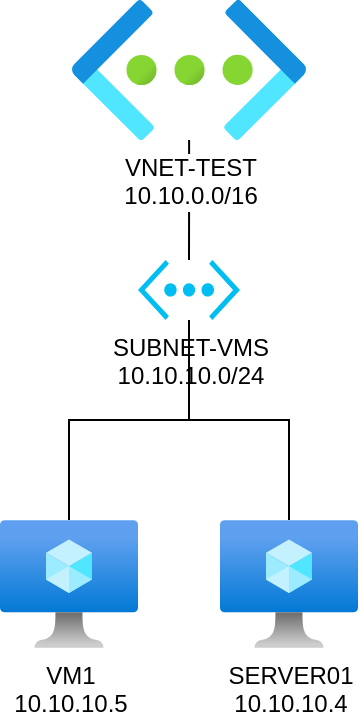 <mxfile version="21.3.2" type="github">
  <diagram name="Basic Layout" id="y0zN7xbr3W95R65Llhbx">
    <mxGraphModel dx="1434" dy="746" grid="0" gridSize="10" guides="1" tooltips="1" connect="1" arrows="1" fold="1" page="1" pageScale="1" pageWidth="850" pageHeight="1100" background="none" math="0" shadow="0">
      <root>
        <mxCell id="0" />
        <mxCell id="1" parent="0" />
        <mxCell id="3rtCADTd5o5DpOgrq9hf-1" value="SUBNET-VMS&lt;br&gt;10.10.10.0/24" style="verticalLabelPosition=bottom;html=1;verticalAlign=top;align=center;strokeColor=none;fillColor=#00BEF2;shape=mxgraph.azure.virtual_network;pointerEvents=1;" parent="1" vertex="1">
          <mxGeometry x="159" y="230" width="51" height="30" as="geometry" />
        </mxCell>
        <mxCell id="3rtCADTd5o5DpOgrq9hf-6" style="edgeStyle=orthogonalEdgeStyle;rounded=0;orthogonalLoop=1;jettySize=auto;html=1;endArrow=none;endFill=0;" parent="1" source="3rtCADTd5o5DpOgrq9hf-2" target="3rtCADTd5o5DpOgrq9hf-1" edge="1">
          <mxGeometry relative="1" as="geometry" />
        </mxCell>
        <mxCell id="3rtCADTd5o5DpOgrq9hf-2" value="VM1&lt;br&gt;10.10.10.5" style="image;aspect=fixed;html=1;points=[];align=center;fontSize=12;image=img/lib/azure2/compute/Virtual_Machine.svg;" parent="1" vertex="1">
          <mxGeometry x="90" y="360" width="69" height="64" as="geometry" />
        </mxCell>
        <mxCell id="3rtCADTd5o5DpOgrq9hf-7" style="edgeStyle=orthogonalEdgeStyle;rounded=0;orthogonalLoop=1;jettySize=auto;html=1;endArrow=none;endFill=0;" parent="1" source="3rtCADTd5o5DpOgrq9hf-3" target="3rtCADTd5o5DpOgrq9hf-1" edge="1">
          <mxGeometry relative="1" as="geometry" />
        </mxCell>
        <mxCell id="3rtCADTd5o5DpOgrq9hf-3" value="SERVER01&lt;br&gt;10.10.10.4" style="image;aspect=fixed;html=1;points=[];align=center;fontSize=12;image=img/lib/azure2/compute/Virtual_Machine.svg;" parent="1" vertex="1">
          <mxGeometry x="200" y="360" width="69" height="64" as="geometry" />
        </mxCell>
        <mxCell id="3rtCADTd5o5DpOgrq9hf-5" value="" style="edgeStyle=orthogonalEdgeStyle;rounded=0;orthogonalLoop=1;jettySize=auto;html=1;endArrow=none;endFill=0;" parent="1" source="3rtCADTd5o5DpOgrq9hf-4" target="3rtCADTd5o5DpOgrq9hf-1" edge="1">
          <mxGeometry relative="1" as="geometry" />
        </mxCell>
        <mxCell id="3rtCADTd5o5DpOgrq9hf-4" value="VNET-TEST&lt;br&gt;10.10.0.0/16" style="image;aspect=fixed;html=1;points=[];align=center;fontSize=12;image=img/lib/azure2/networking/Virtual_Networks.svg;" parent="1" vertex="1">
          <mxGeometry x="125.88" y="100" width="117.25" height="70" as="geometry" />
        </mxCell>
      </root>
    </mxGraphModel>
  </diagram>
</mxfile>
